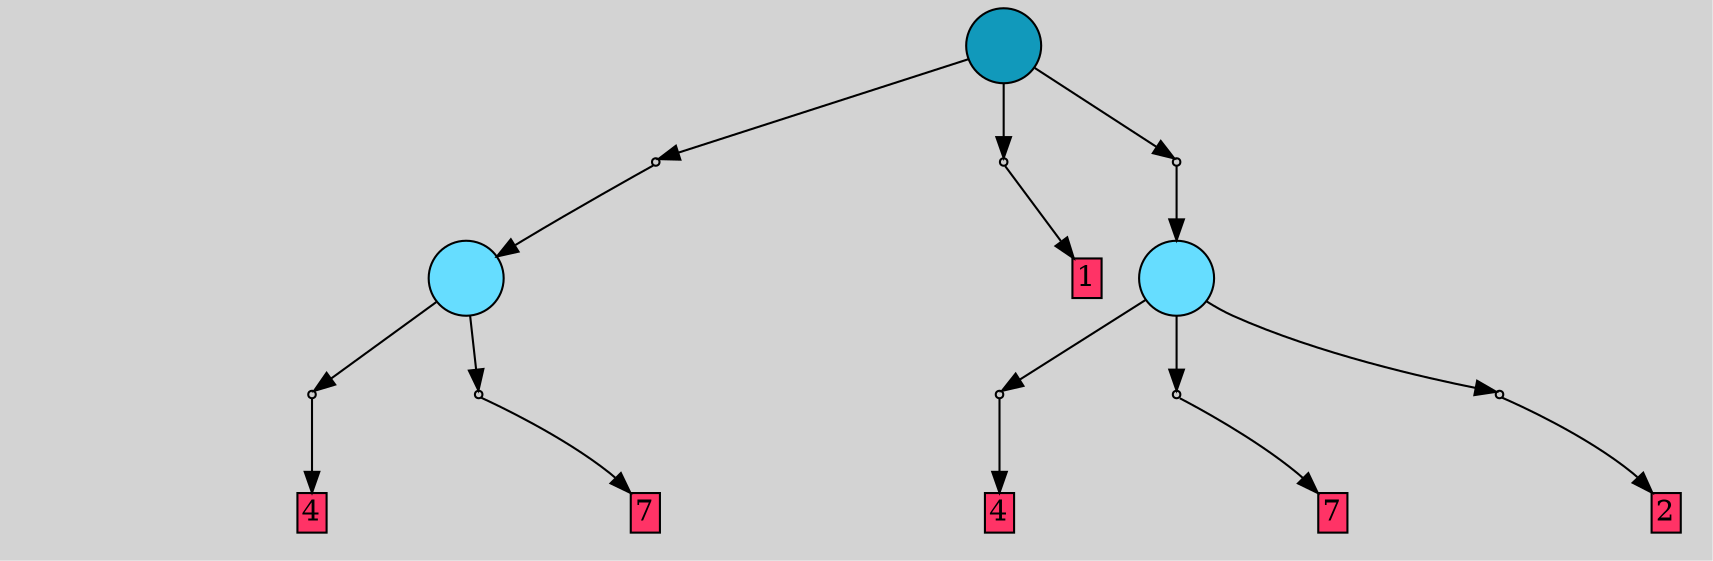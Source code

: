 // File exported with GEGELATI v1.3.1
// On the 2024-04-12 16:02:00
// With the File::TPGGraphDotExporter
digraph{
	graph[pad = "0.212, 0.055" bgcolor = lightgray]
	node[shape=circle style = filled label = ""]
		T0 [fillcolor="#66ddff"]
		T1 [fillcolor="#66ddff"]
		T2 [fillcolor="#1199bb"]
		P0 [fillcolor="#cccccc" shape=point] //
		I0 [shape=box style=invis label="8|0&3|0#4|2&#92;n"]
		P0 -> I0[style=invis]
		A0 [fillcolor="#ff3366" shape=box margin=0.03 width=0 height=0 label="4"]
		T0 -> P0 -> A0
		P1 [fillcolor="#cccccc" shape=point] //
		I1 [shape=box style=invis label="1|0&4|0#2|1&#92;n"]
		P1 -> I1[style=invis]
		A1 [fillcolor="#ff3366" shape=box margin=0.03 width=0 height=0 label="7"]
		T0 -> P1 -> A1
		P2 [fillcolor="#cccccc" shape=point] //
		I2 [shape=box style=invis label="8|6&2|7#0|6&#92;n2|0&3|6#0|6&#92;n"]
		P2 -> I2[style=invis]
		A2 [fillcolor="#ff3366" shape=box margin=0.03 width=0 height=0 label="4"]
		T1 -> P2 -> A2
		P3 [fillcolor="#cccccc" shape=point] //
		I3 [shape=box style=invis label="1|0&4|0#2|1&#92;n"]
		P3 -> I3[style=invis]
		A3 [fillcolor="#ff3366" shape=box margin=0.03 width=0 height=0 label="7"]
		T1 -> P3 -> A3
		P4 [fillcolor="#cccccc" shape=point] //
		I4 [shape=box style=invis label="3|0&3|1#0|7&#92;n"]
		P4 -> I4[style=invis]
		A4 [fillcolor="#ff3366" shape=box margin=0.03 width=0 height=0 label="2"]
		T1 -> P4 -> A4
		P5 [fillcolor="#cccccc" shape=point] //
		I5 [shape=box style=invis label="8|0&4|4#3|4&#92;n"]
		P5 -> I5[style=invis]
		T2 -> P5 -> T0
		P6 [fillcolor="#cccccc" shape=point] //
		I6 [shape=box style=invis label="3|0&3|1#0|7&#92;n"]
		P6 -> I6[style=invis]
		A5 [fillcolor="#ff3366" shape=box margin=0.03 width=0 height=0 label="1"]
		T2 -> P6 -> A5
		P7 [fillcolor="#cccccc" shape=point] //
		I7 [shape=box style=invis label="3|0&3|2#0|7&#92;n"]
		P7 -> I7[style=invis]
		T2 -> P7 -> T1
		{ rank= same T2 }
}
